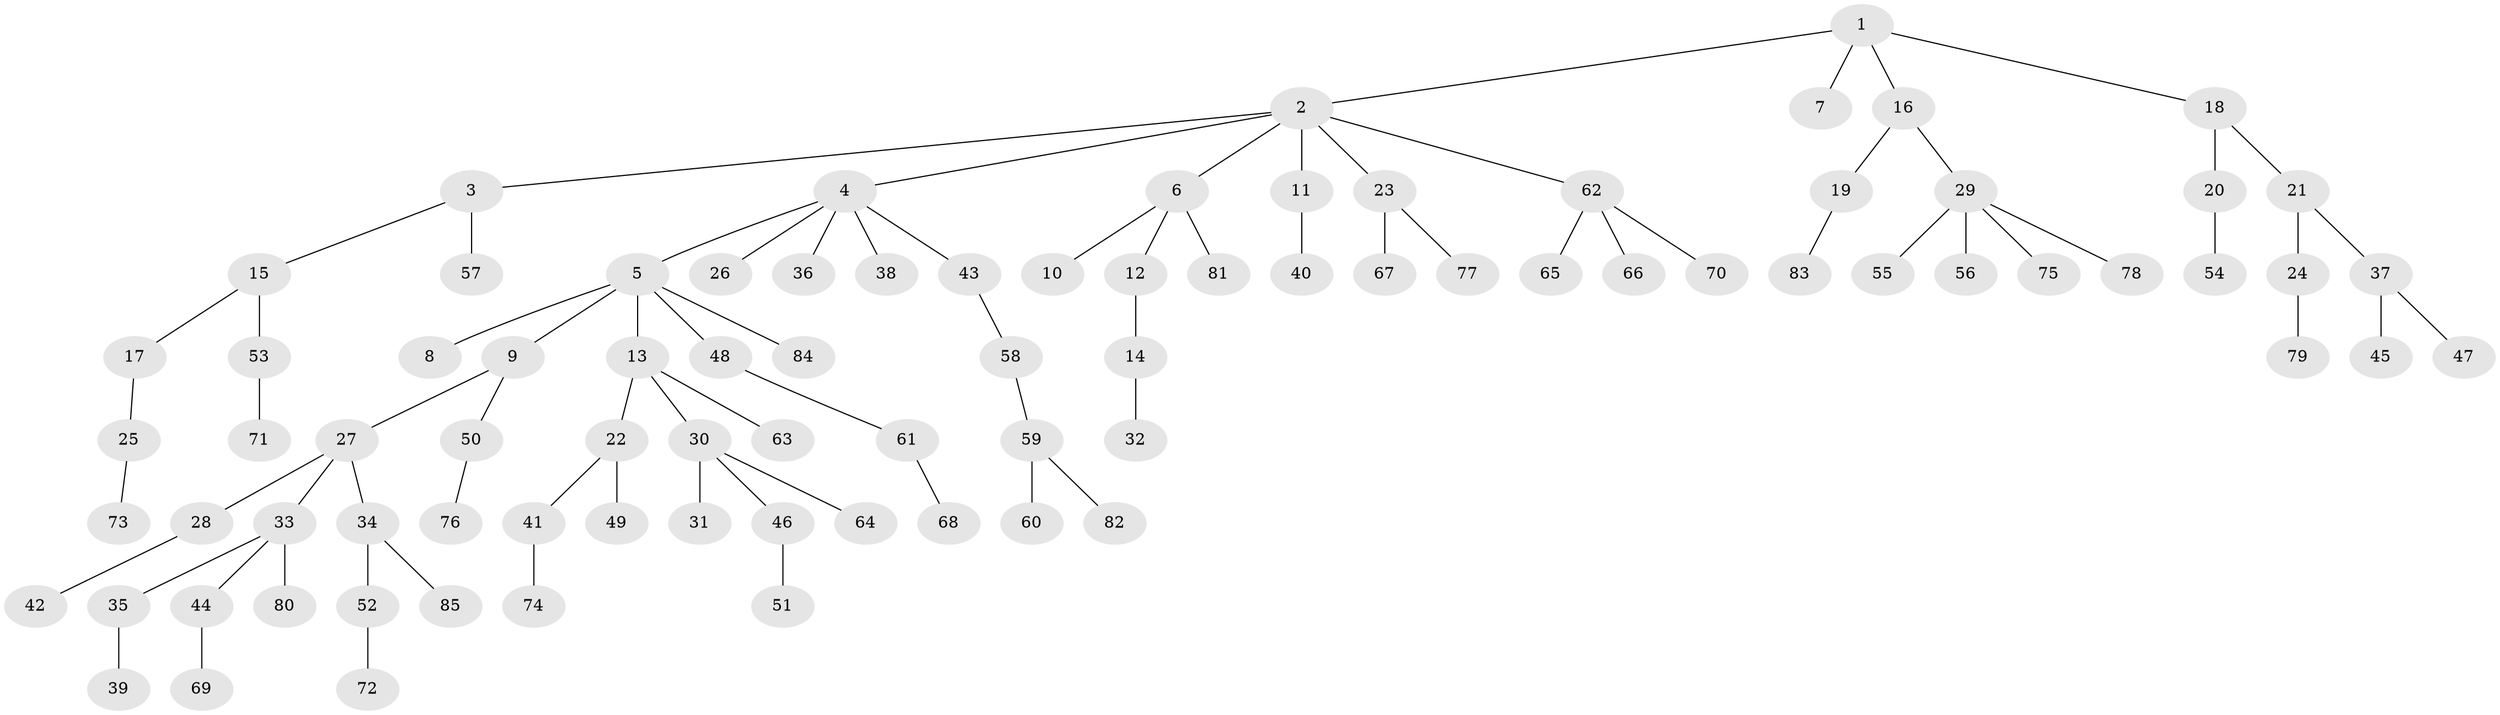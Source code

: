 // Generated by graph-tools (version 1.1) at 2025/11/02/27/25 16:11:26]
// undirected, 85 vertices, 84 edges
graph export_dot {
graph [start="1"]
  node [color=gray90,style=filled];
  1;
  2;
  3;
  4;
  5;
  6;
  7;
  8;
  9;
  10;
  11;
  12;
  13;
  14;
  15;
  16;
  17;
  18;
  19;
  20;
  21;
  22;
  23;
  24;
  25;
  26;
  27;
  28;
  29;
  30;
  31;
  32;
  33;
  34;
  35;
  36;
  37;
  38;
  39;
  40;
  41;
  42;
  43;
  44;
  45;
  46;
  47;
  48;
  49;
  50;
  51;
  52;
  53;
  54;
  55;
  56;
  57;
  58;
  59;
  60;
  61;
  62;
  63;
  64;
  65;
  66;
  67;
  68;
  69;
  70;
  71;
  72;
  73;
  74;
  75;
  76;
  77;
  78;
  79;
  80;
  81;
  82;
  83;
  84;
  85;
  1 -- 2;
  1 -- 7;
  1 -- 16;
  1 -- 18;
  2 -- 3;
  2 -- 4;
  2 -- 6;
  2 -- 11;
  2 -- 23;
  2 -- 62;
  3 -- 15;
  3 -- 57;
  4 -- 5;
  4 -- 26;
  4 -- 36;
  4 -- 38;
  4 -- 43;
  5 -- 8;
  5 -- 9;
  5 -- 13;
  5 -- 48;
  5 -- 84;
  6 -- 10;
  6 -- 12;
  6 -- 81;
  9 -- 27;
  9 -- 50;
  11 -- 40;
  12 -- 14;
  13 -- 22;
  13 -- 30;
  13 -- 63;
  14 -- 32;
  15 -- 17;
  15 -- 53;
  16 -- 19;
  16 -- 29;
  17 -- 25;
  18 -- 20;
  18 -- 21;
  19 -- 83;
  20 -- 54;
  21 -- 24;
  21 -- 37;
  22 -- 41;
  22 -- 49;
  23 -- 67;
  23 -- 77;
  24 -- 79;
  25 -- 73;
  27 -- 28;
  27 -- 33;
  27 -- 34;
  28 -- 42;
  29 -- 55;
  29 -- 56;
  29 -- 75;
  29 -- 78;
  30 -- 31;
  30 -- 46;
  30 -- 64;
  33 -- 35;
  33 -- 44;
  33 -- 80;
  34 -- 52;
  34 -- 85;
  35 -- 39;
  37 -- 45;
  37 -- 47;
  41 -- 74;
  43 -- 58;
  44 -- 69;
  46 -- 51;
  48 -- 61;
  50 -- 76;
  52 -- 72;
  53 -- 71;
  58 -- 59;
  59 -- 60;
  59 -- 82;
  61 -- 68;
  62 -- 65;
  62 -- 66;
  62 -- 70;
}
